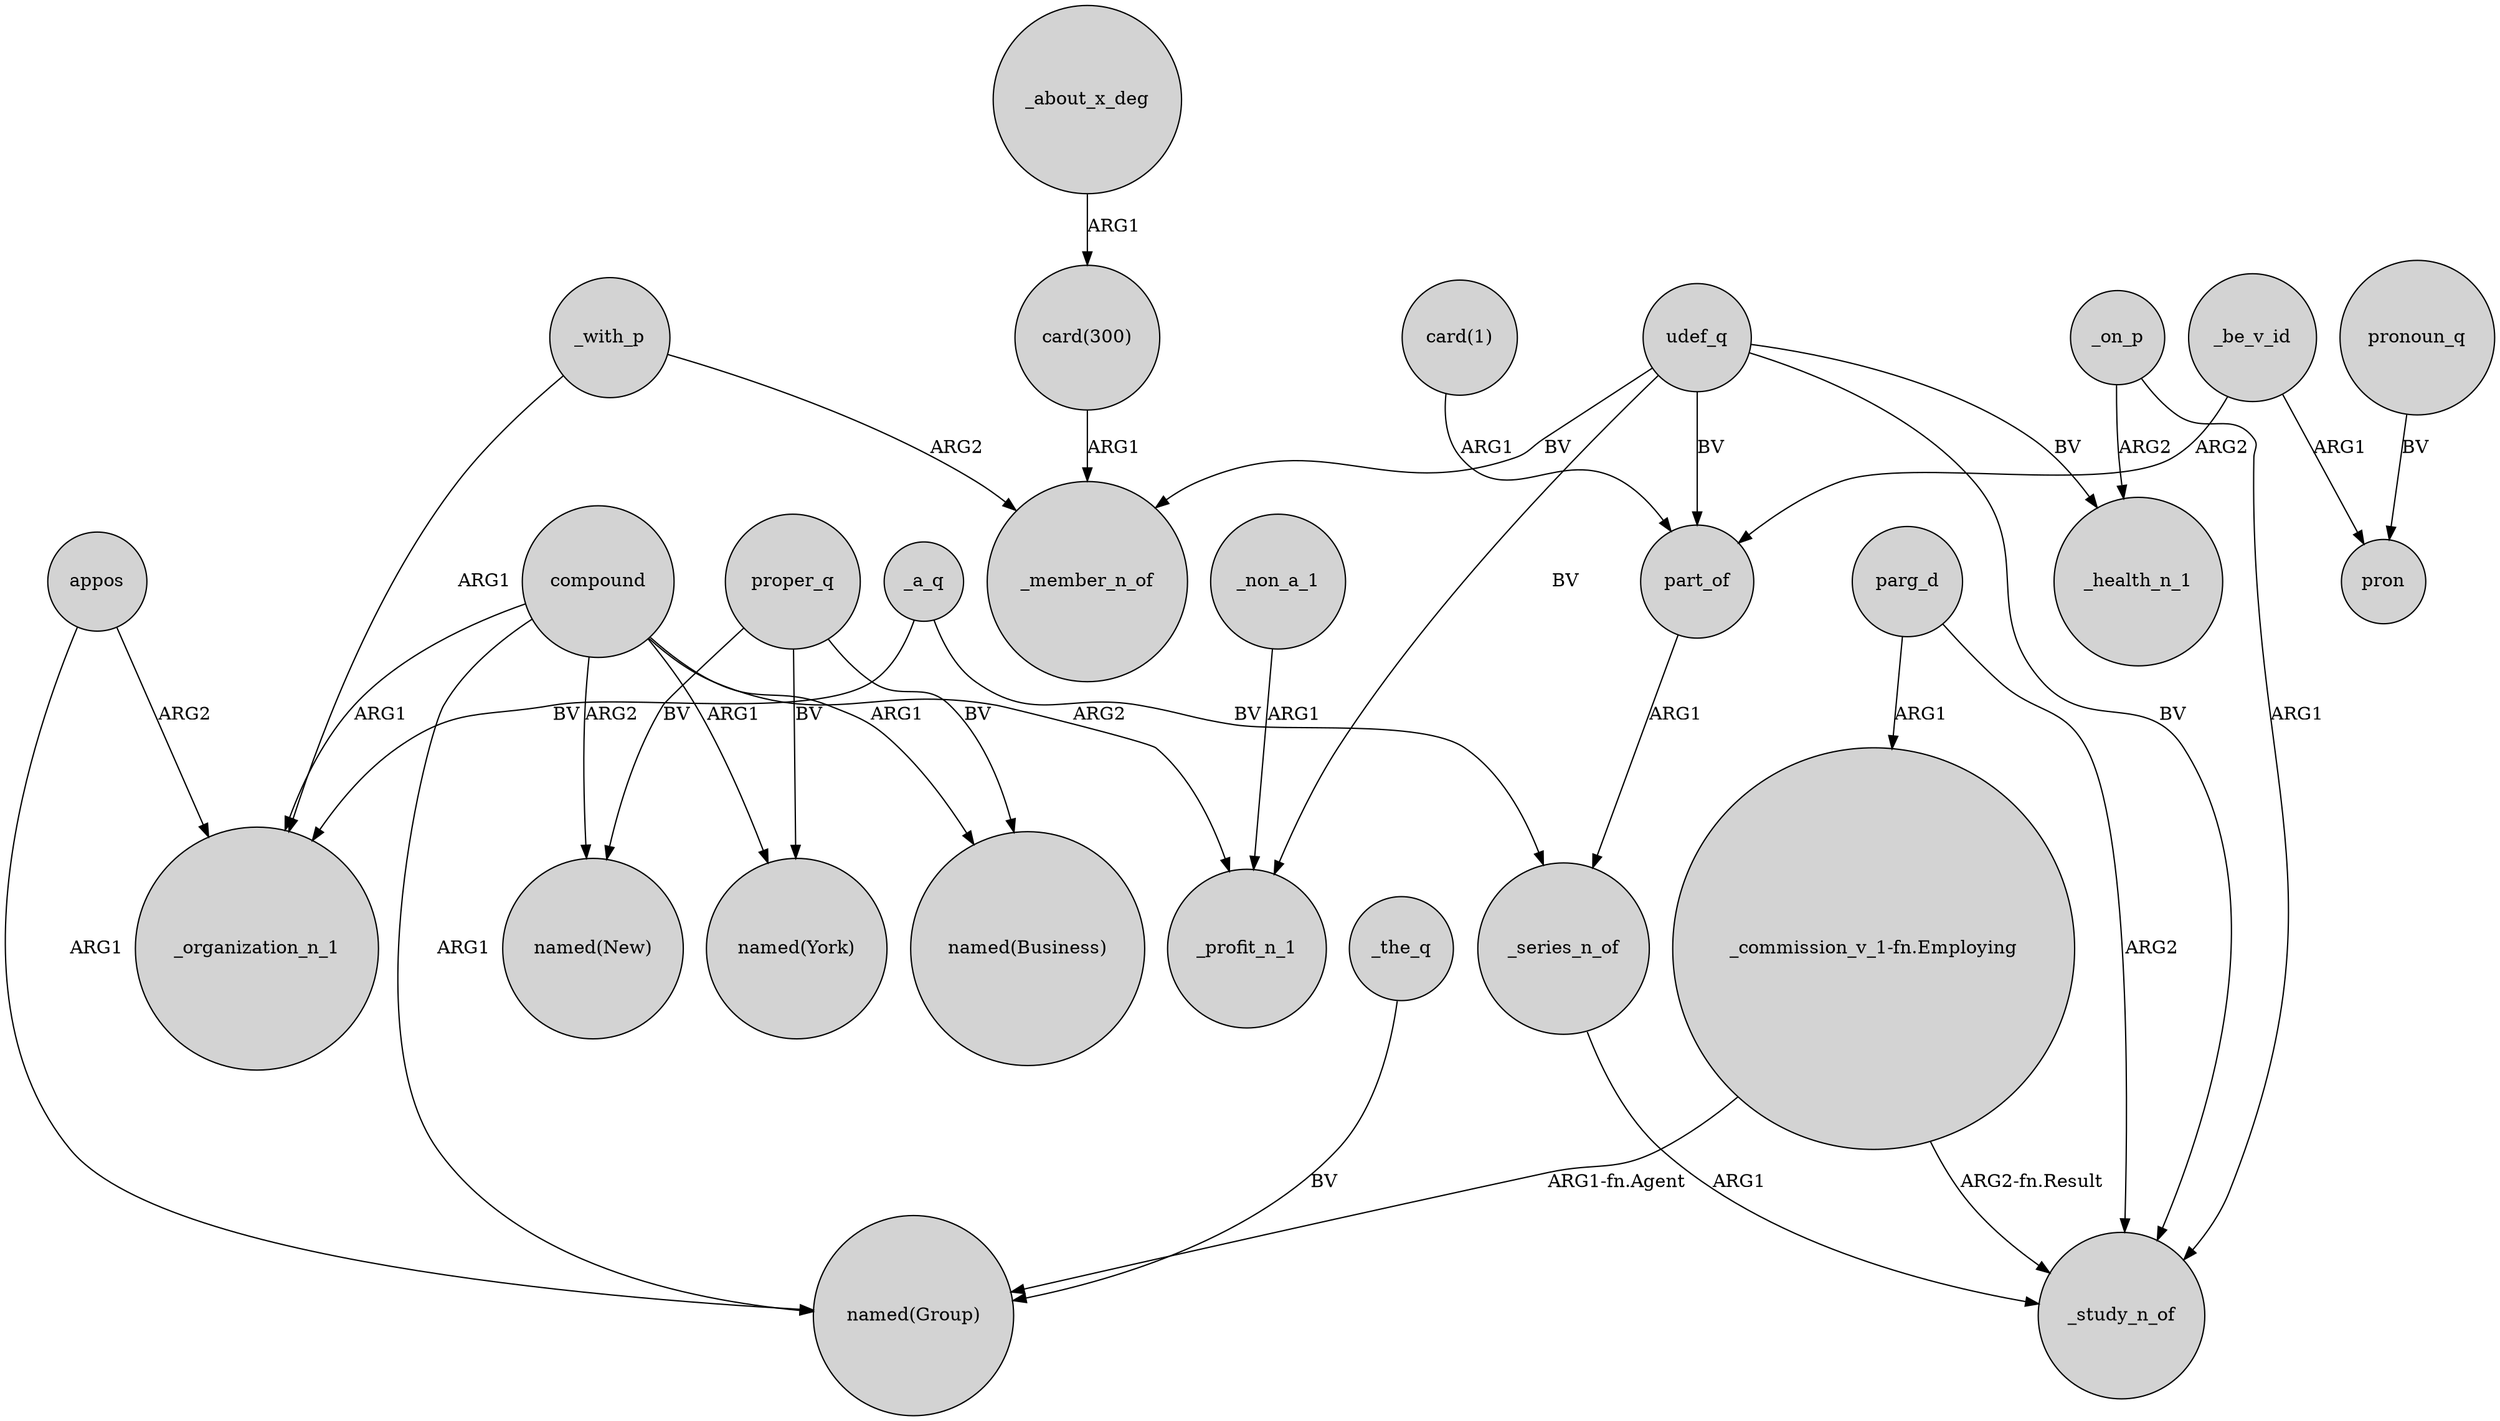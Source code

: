digraph {
	node [shape=circle style=filled]
	appos -> _organization_n_1 [label=ARG2]
	"_commission_v_1-fn.Employing" -> _study_n_of [label="ARG2-fn.Result"]
	compound -> _organization_n_1 [label=ARG1]
	udef_q -> part_of [label=BV]
	compound -> "named(New)" [label=ARG2]
	"card(300)" -> _member_n_of [label=ARG1]
	parg_d -> _study_n_of [label=ARG2]
	proper_q -> "named(Business)" [label=BV]
	proper_q -> "named(New)" [label=BV]
	_be_v_id -> pron [label=ARG1]
	_non_a_1 -> _profit_n_1 [label=ARG1]
	compound -> "named(Group)" [label=ARG1]
	pronoun_q -> pron [label=BV]
	_series_n_of -> _study_n_of [label=ARG1]
	compound -> "named(York)" [label=ARG1]
	_with_p -> _organization_n_1 [label=ARG1]
	appos -> "named(Group)" [label=ARG1]
	_about_x_deg -> "card(300)" [label=ARG1]
	_a_q -> _series_n_of [label=BV]
	"_commission_v_1-fn.Employing" -> "named(Group)" [label="ARG1-fn.Agent"]
	udef_q -> _health_n_1 [label=BV]
	_the_q -> "named(Group)" [label=BV]
	udef_q -> _member_n_of [label=BV]
	compound -> "named(Business)" [label=ARG1]
	"card(1)" -> part_of [label=ARG1]
	compound -> _profit_n_1 [label=ARG2]
	_a_q -> _organization_n_1 [label=BV]
	_with_p -> _member_n_of [label=ARG2]
	_on_p -> _study_n_of [label=ARG1]
	udef_q -> _profit_n_1 [label=BV]
	_be_v_id -> part_of [label=ARG2]
	proper_q -> "named(York)" [label=BV]
	udef_q -> _study_n_of [label=BV]
	parg_d -> "_commission_v_1-fn.Employing" [label=ARG1]
	_on_p -> _health_n_1 [label=ARG2]
	part_of -> _series_n_of [label=ARG1]
}
